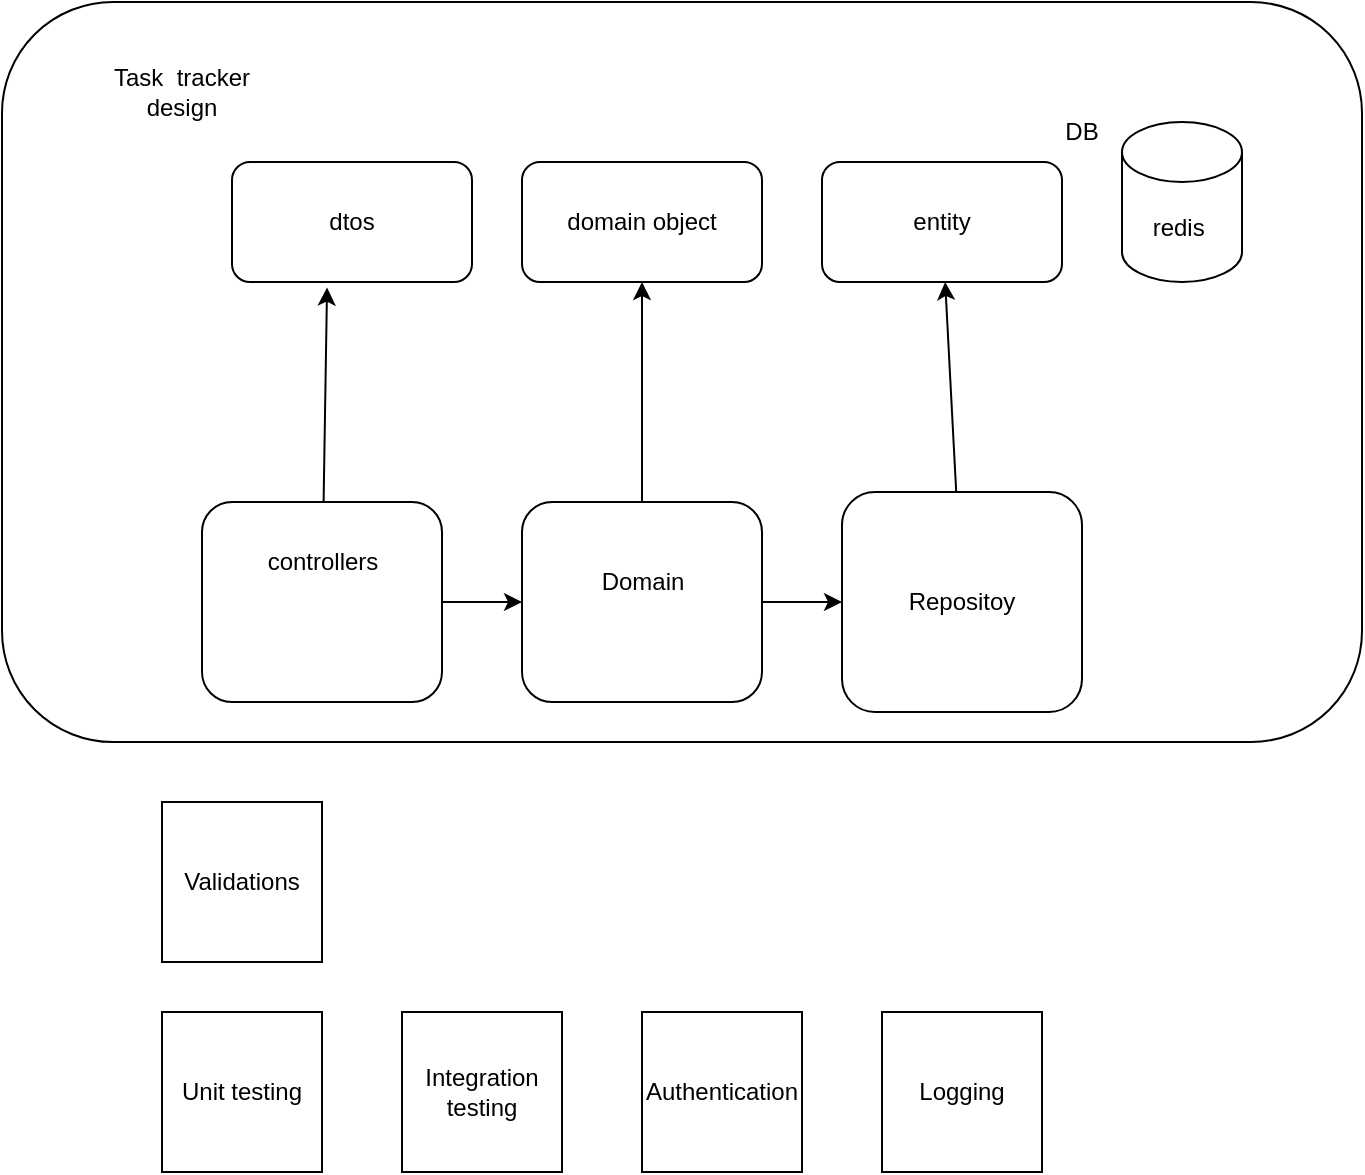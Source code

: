 <mxfile>
    <diagram id="TrlYc15YRHSZpAd1SXqW" name="design">
        <mxGraphModel dx="1486" dy="679" grid="1" gridSize="10" guides="1" tooltips="1" connect="1" arrows="1" fold="1" page="1" pageScale="1" pageWidth="827" pageHeight="1169" math="0" shadow="0">
            <root>
                <mxCell id="0"/>
                <mxCell id="1" parent="0"/>
                <mxCell id="24" value="" style="rounded=1;whiteSpace=wrap;html=1;" parent="1" vertex="1">
                    <mxGeometry x="-10" width="680" height="370" as="geometry"/>
                </mxCell>
                <mxCell id="11" value="" style="edgeStyle=none;html=1;" parent="1" source="2" target="4" edge="1">
                    <mxGeometry relative="1" as="geometry"/>
                </mxCell>
                <mxCell id="20" value="" style="edgeStyle=none;html=1;entryX=0.396;entryY=1.046;entryDx=0;entryDy=0;entryPerimeter=0;" parent="1" source="2" target="15" edge="1">
                    <mxGeometry relative="1" as="geometry">
                        <mxPoint x="150" y="150" as="targetPoint"/>
                    </mxGeometry>
                </mxCell>
                <mxCell id="2" value="" style="rounded=1;whiteSpace=wrap;html=1;fontStyle=1" parent="1" vertex="1">
                    <mxGeometry x="90" y="250" width="120" height="100" as="geometry"/>
                </mxCell>
                <mxCell id="3" value="controllers" style="text;html=1;align=center;verticalAlign=middle;resizable=0;points=[];autosize=1;strokeColor=none;fillColor=none;" parent="1" vertex="1">
                    <mxGeometry x="115" y="270" width="70" height="20" as="geometry"/>
                </mxCell>
                <mxCell id="14" value="" style="edgeStyle=none;html=1;" parent="1" source="4" target="5" edge="1">
                    <mxGeometry relative="1" as="geometry"/>
                </mxCell>
                <mxCell id="21" value="" style="edgeStyle=none;html=1;" parent="1" source="4" target="16" edge="1">
                    <mxGeometry relative="1" as="geometry"/>
                </mxCell>
                <mxCell id="4" value="" style="rounded=1;whiteSpace=wrap;html=1;" parent="1" vertex="1">
                    <mxGeometry x="250" y="250" width="120" height="100" as="geometry"/>
                </mxCell>
                <mxCell id="22" value="" style="edgeStyle=none;html=1;" parent="1" source="5" target="17" edge="1">
                    <mxGeometry relative="1" as="geometry"/>
                </mxCell>
                <mxCell id="5" value="Repositoy" style="rounded=1;whiteSpace=wrap;html=1;" parent="1" vertex="1">
                    <mxGeometry x="410" y="245" width="120" height="110" as="geometry"/>
                </mxCell>
                <mxCell id="6" value="Domain" style="text;html=1;align=center;verticalAlign=middle;resizable=0;points=[];autosize=1;strokeColor=none;fillColor=none;" parent="1" vertex="1">
                    <mxGeometry x="280" y="280" width="60" height="20" as="geometry"/>
                </mxCell>
                <mxCell id="8" value="redis&amp;nbsp;" style="shape=cylinder3;whiteSpace=wrap;html=1;boundedLbl=1;backgroundOutline=1;size=15;" parent="1" vertex="1">
                    <mxGeometry x="550" y="60" width="60" height="80" as="geometry"/>
                </mxCell>
                <mxCell id="9" value="DB" style="text;html=1;strokeColor=none;fillColor=none;align=center;verticalAlign=middle;whiteSpace=wrap;rounded=0;" parent="1" vertex="1">
                    <mxGeometry x="500" y="50" width="60" height="30" as="geometry"/>
                </mxCell>
                <mxCell id="15" value="dtos&lt;span style=&quot;color: rgba(0 , 0 , 0 , 0) ; font-family: monospace ; font-size: 0px&quot;&gt;%3CmxGraphModel%3E%3Croot%3E%3CmxCell%20id%3D%220%22%2F%3E%3CmxCell%20id%3D%221%22%20parent%3D%220%22%2F%3E%3CmxCell%20id%3D%222%22%20value%3D%22%22%20style%3D%22rounded%3D1%3BwhiteSpace%3Dwrap%3Bhtml%3D1%3B%22%20vertex%3D%221%22%20parent%3D%221%22%3E%3CmxGeometry%20x%3D%22110%22%20y%3D%22120%22%20width%3D%22120%22%20height%3D%22230%22%20as%3D%22geometry%22%2F%3E%3C%2FmxCell%3E%3C%2Froot%3E%3C%2FmxGraphModel%3E&lt;/span&gt;" style="rounded=1;whiteSpace=wrap;html=1;" parent="1" vertex="1">
                    <mxGeometry x="105" y="80" width="120" height="60" as="geometry"/>
                </mxCell>
                <mxCell id="16" value="domain object&lt;span style=&quot;color: rgba(0 , 0 , 0 , 0) ; font-family: monospace ; font-size: 0px&quot;&gt;%3CmxGraphModel%3E%3Croot%3E%3CmxCell%20id%3D%220%22%2F%3E%3CmxCell%20id%3D%221%22%20parent%3D%220%22%2F%3E%3CmxCell%20id%3D%222%22%20value%3D%22dtos%26lt%3Bspan%20style%3D%26quot%3Bcolor%3A%20rgba(0%20%2C%200%20%2C%200%20%2C%200)%20%3B%20font-family%3A%20monospace%20%3B%20font-size%3A%200px%26quot%3B%26gt%3B%253CmxGraphModel%253E%253Croot%253E%253CmxCell%2520id%253D%25220%2522%252F%253E%253CmxCell%2520id%253D%25221%2522%2520parent%253D%25220%2522%252F%253E%253CmxCell%2520id%253D%25222%2522%2520value%253D%2522%2522%2520style%253D%2522rounded%253D1%253BwhiteSpace%253Dwrap%253Bhtml%253D1%253B%2522%2520vertex%253D%25221%2522%2520parent%253D%25221%2522%253E%253CmxGeometry%2520x%253D%2522110%2522%2520y%253D%2522120%2522%2520width%253D%2522120%2522%2520height%253D%2522230%2522%2520as%253D%2522geometry%2522%252F%253E%253C%252FmxCell%253E%253C%252Froot%253E%253C%252FmxGraphModel%253E%26lt%3B%2Fspan%26gt%3B%22%20style%3D%22rounded%3D1%3BwhiteSpace%3Dwrap%3Bhtml%3D1%3B%22%20vertex%3D%221%22%20parent%3D%221%22%3E%3CmxGeometry%20x%3D%22140%22%20y%3D%2280%22%20width%3D%22120%22%20height%3D%2260%22%20as%3D%22geometry%22%2F%3E%3C%2FmxCell%3E%3C%2Froot%3E%3C%2FmxGraphModel%3E e&lt;/span&gt;" style="rounded=1;whiteSpace=wrap;html=1;" parent="1" vertex="1">
                    <mxGeometry x="250" y="80" width="120" height="60" as="geometry"/>
                </mxCell>
                <mxCell id="17" value="entity" style="rounded=1;whiteSpace=wrap;html=1;" parent="1" vertex="1">
                    <mxGeometry x="400" y="80" width="120" height="60" as="geometry"/>
                </mxCell>
                <mxCell id="25" value="Task&amp;nbsp; tracker design" style="text;html=1;strokeColor=none;fillColor=none;align=center;verticalAlign=middle;whiteSpace=wrap;rounded=0;" parent="1" vertex="1">
                    <mxGeometry x="30" y="30" width="100" height="30" as="geometry"/>
                </mxCell>
                <mxCell id="Mpx4pyzf1SMT-lQrrRkz-25" value="Unit testing" style="whiteSpace=wrap;html=1;aspect=fixed;" parent="1" vertex="1">
                    <mxGeometry x="70" y="505" width="80" height="80" as="geometry"/>
                </mxCell>
                <mxCell id="Mpx4pyzf1SMT-lQrrRkz-26" value="Integration testing" style="whiteSpace=wrap;html=1;aspect=fixed;" parent="1" vertex="1">
                    <mxGeometry x="190" y="505" width="80" height="80" as="geometry"/>
                </mxCell>
                <mxCell id="Mpx4pyzf1SMT-lQrrRkz-27" value="Authentication" style="whiteSpace=wrap;html=1;aspect=fixed;" parent="1" vertex="1">
                    <mxGeometry x="310" y="505" width="80" height="80" as="geometry"/>
                </mxCell>
                <mxCell id="Mpx4pyzf1SMT-lQrrRkz-28" value="Logging" style="whiteSpace=wrap;html=1;aspect=fixed;" parent="1" vertex="1">
                    <mxGeometry x="430" y="505" width="80" height="80" as="geometry"/>
                </mxCell>
                <mxCell id="jsndFMDIksoz4MFwBkat-25" value="Validations" style="whiteSpace=wrap;html=1;aspect=fixed;" vertex="1" parent="1">
                    <mxGeometry x="70" y="400" width="80" height="80" as="geometry"/>
                </mxCell>
            </root>
        </mxGraphModel>
    </diagram>
    <diagram id="8jRMTJq8KeW_VsngsqsE" name="entity">
        <mxGraphModel dx="659" dy="679" grid="1" gridSize="10" guides="1" tooltips="1" connect="1" arrows="1" fold="1" page="1" pageScale="1" pageWidth="827" pageHeight="1169" math="0" shadow="0">
            <root>
                <mxCell id="VqOtFbqvOP2RsL-4yXG8-0"/>
                <mxCell id="VqOtFbqvOP2RsL-4yXG8-1" parent="VqOtFbqvOP2RsL-4yXG8-0"/>
                <mxCell id="VqOtFbqvOP2RsL-4yXG8-2" value="Task" style="swimlane;fontStyle=1;align=center;verticalAlign=top;childLayout=stackLayout;horizontal=1;startSize=26;horizontalStack=0;resizeParent=1;resizeParentMax=0;resizeLast=0;collapsible=1;marginBottom=0;" parent="VqOtFbqvOP2RsL-4yXG8-1" vertex="1">
                    <mxGeometry x="100" y="50" width="250" height="170" as="geometry">
                        <mxRectangle x="130" y="60" width="100" height="26" as="alternateBounds"/>
                    </mxGeometry>
                </mxCell>
                <mxCell id="VqOtFbqvOP2RsL-4yXG8-3" value="+ id: long&#10;name:stirng&#10;description: string&#10;todo:List[todoItem]&#10;stastus:Status&#10;created at:datetime&#10;tartget&#10;" style="text;strokeColor=none;fillColor=none;align=left;verticalAlign=top;spacingLeft=4;spacingRight=4;overflow=hidden;rotatable=0;points=[[0,0.5],[1,0.5]];portConstraint=eastwest;" parent="VqOtFbqvOP2RsL-4yXG8-2" vertex="1">
                    <mxGeometry y="26" width="250" height="84" as="geometry"/>
                </mxCell>
                <mxCell id="VqOtFbqvOP2RsL-4yXG8-4" value="" style="line;strokeWidth=1;fillColor=none;align=left;verticalAlign=middle;spacingTop=-1;spacingLeft=3;spacingRight=3;rotatable=0;labelPosition=right;points=[];portConstraint=eastwest;" parent="VqOtFbqvOP2RsL-4yXG8-2" vertex="1">
                    <mxGeometry y="110" width="250" height="8" as="geometry"/>
                </mxCell>
                <mxCell id="VqOtFbqvOP2RsL-4yXG8-29" value="task pomodaro time :minutes : int" style="text;strokeColor=none;fillColor=none;align=left;verticalAlign=top;spacingLeft=4;spacingRight=4;overflow=hidden;rotatable=0;points=[[0,0.5],[1,0.5]];portConstraint=eastwest;" parent="VqOtFbqvOP2RsL-4yXG8-2" vertex="1">
                    <mxGeometry y="118" width="250" height="26" as="geometry"/>
                </mxCell>
                <mxCell id="VqOtFbqvOP2RsL-4yXG8-5" value="target completion date:datetime" style="text;strokeColor=none;fillColor=none;align=left;verticalAlign=top;spacingLeft=4;spacingRight=4;overflow=hidden;rotatable=0;points=[[0,0.5],[1,0.5]];portConstraint=eastwest;" parent="VqOtFbqvOP2RsL-4yXG8-2" vertex="1">
                    <mxGeometry y="144" width="250" height="26" as="geometry"/>
                </mxCell>
                <mxCell id="VqOtFbqvOP2RsL-4yXG8-10" value="todoitems" style="swimlane;fontStyle=1;align=center;verticalAlign=top;childLayout=stackLayout;horizontal=1;startSize=26;horizontalStack=0;resizeParent=1;resizeParentMax=0;resizeLast=0;collapsible=1;marginBottom=0;" parent="VqOtFbqvOP2RsL-4yXG8-1" vertex="1">
                    <mxGeometry x="420" y="60" width="160" height="138" as="geometry"/>
                </mxCell>
                <mxCell id="VqOtFbqvOP2RsL-4yXG8-11" value="+ id : string    " style="text;strokeColor=none;fillColor=none;align=left;verticalAlign=top;spacingLeft=4;spacingRight=4;overflow=hidden;rotatable=0;points=[[0,0.5],[1,0.5]];portConstraint=eastwest;" parent="VqOtFbqvOP2RsL-4yXG8-10" vertex="1">
                    <mxGeometry y="26" width="160" height="26" as="geometry"/>
                </mxCell>
                <mxCell id="VqOtFbqvOP2RsL-4yXG8-14" value="+ todo: string" style="text;strokeColor=none;fillColor=none;align=left;verticalAlign=top;spacingLeft=4;spacingRight=4;overflow=hidden;rotatable=0;points=[[0,0.5],[1,0.5]];portConstraint=eastwest;" parent="VqOtFbqvOP2RsL-4yXG8-10" vertex="1">
                    <mxGeometry y="52" width="160" height="26" as="geometry"/>
                </mxCell>
                <mxCell id="VqOtFbqvOP2RsL-4yXG8-15" value="+ iscompleeed: bool" style="text;strokeColor=none;fillColor=none;align=left;verticalAlign=top;spacingLeft=4;spacingRight=4;overflow=hidden;rotatable=0;points=[[0,0.5],[1,0.5]];portConstraint=eastwest;" parent="VqOtFbqvOP2RsL-4yXG8-10" vertex="1">
                    <mxGeometry y="78" width="160" height="26" as="geometry"/>
                </mxCell>
                <mxCell id="VqOtFbqvOP2RsL-4yXG8-12" value="" style="line;strokeWidth=1;fillColor=none;align=left;verticalAlign=middle;spacingTop=-1;spacingLeft=3;spacingRight=3;rotatable=0;labelPosition=right;points=[];portConstraint=eastwest;" parent="VqOtFbqvOP2RsL-4yXG8-10" vertex="1">
                    <mxGeometry y="104" width="160" height="8" as="geometry"/>
                </mxCell>
                <mxCell id="VqOtFbqvOP2RsL-4yXG8-13" value="+ method(type): type" style="text;strokeColor=none;fillColor=none;align=left;verticalAlign=top;spacingLeft=4;spacingRight=4;overflow=hidden;rotatable=0;points=[[0,0.5],[1,0.5]];portConstraint=eastwest;" parent="VqOtFbqvOP2RsL-4yXG8-10" vertex="1">
                    <mxGeometry y="112" width="160" height="26" as="geometry"/>
                </mxCell>
                <mxCell id="VqOtFbqvOP2RsL-4yXG8-20" value="ENUM Status" style="swimlane;fontStyle=0;childLayout=stackLayout;horizontal=1;startSize=26;fillColor=none;horizontalStack=0;resizeParent=1;resizeParentMax=0;resizeLast=0;collapsible=1;marginBottom=0;" parent="VqOtFbqvOP2RsL-4yXG8-1" vertex="1">
                    <mxGeometry x="120" y="240" width="140" height="130" as="geometry"/>
                </mxCell>
                <mxCell id="VqOtFbqvOP2RsL-4yXG8-22" value="todo" style="text;strokeColor=none;fillColor=none;align=left;verticalAlign=top;spacingLeft=4;spacingRight=4;overflow=hidden;rotatable=0;points=[[0,0.5],[1,0.5]];portConstraint=eastwest;" parent="VqOtFbqvOP2RsL-4yXG8-20" vertex="1">
                    <mxGeometry y="26" width="140" height="26" as="geometry"/>
                </mxCell>
                <mxCell id="VqOtFbqvOP2RsL-4yXG8-24" value="in progress" style="text;strokeColor=none;fillColor=none;align=left;verticalAlign=top;spacingLeft=4;spacingRight=4;overflow=hidden;rotatable=0;points=[[0,0.5],[1,0.5]];portConstraint=eastwest;" parent="VqOtFbqvOP2RsL-4yXG8-20" vertex="1">
                    <mxGeometry y="52" width="140" height="26" as="geometry"/>
                </mxCell>
                <mxCell id="VqOtFbqvOP2RsL-4yXG8-25" value="blocked" style="text;strokeColor=none;fillColor=none;align=left;verticalAlign=top;spacingLeft=4;spacingRight=4;overflow=hidden;rotatable=0;points=[[0,0.5],[1,0.5]];portConstraint=eastwest;" parent="VqOtFbqvOP2RsL-4yXG8-20" vertex="1">
                    <mxGeometry y="78" width="140" height="26" as="geometry"/>
                </mxCell>
                <mxCell id="VqOtFbqvOP2RsL-4yXG8-26" value="done" style="text;strokeColor=none;fillColor=none;align=left;verticalAlign=top;spacingLeft=4;spacingRight=4;overflow=hidden;rotatable=0;points=[[0,0.5],[1,0.5]];portConstraint=eastwest;" parent="VqOtFbqvOP2RsL-4yXG8-20" vertex="1">
                    <mxGeometry y="104" width="140" height="26" as="geometry"/>
                </mxCell>
            </root>
        </mxGraphModel>
    </diagram>
</mxfile>